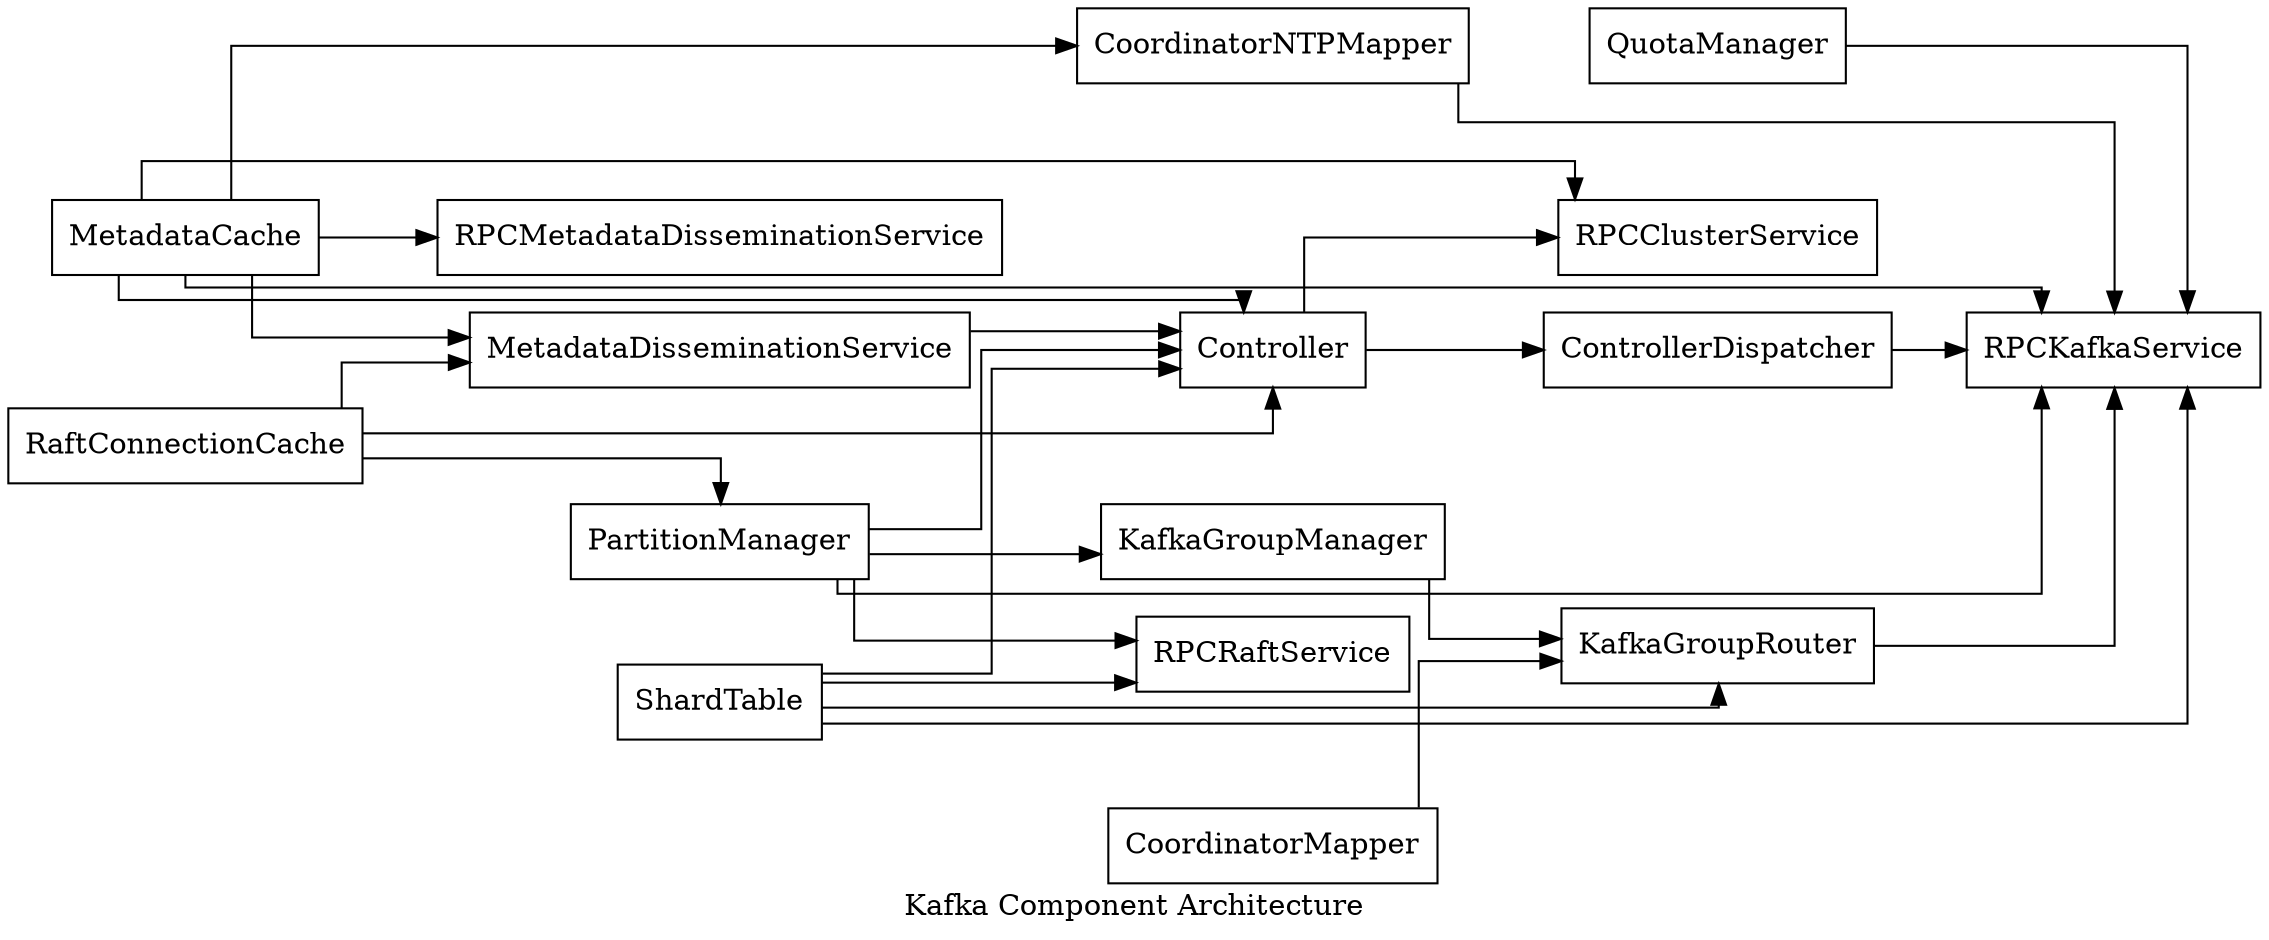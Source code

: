 digraph kafka {
    label = "Kafka Component Architecture";
    node [shape="box"];
    concentrate = true;
    splines = ortho;
    rankdir = LR;
    CoordinatorMapper -> KafkaGroupRouter;
    MetadataCache -> CoordinatorNTPMapper;
    CoordinatorNTPMapper -> RPCKafkaService;
    KafkaGroupRouter -> RPCKafkaService;
    KafkaGroupManager -> KafkaGroupRouter;
    ShardTable -> KafkaGroupRouter;
    PartitionManager -> KafkaGroupManager;
    RaftConnectionCache -> MetadataDisseminationService;
    MetadataCache -> MetadataDisseminationService;
    MetadataCache -> RPCMetadataDisseminationService;
    MetadataCache -> RPCKafkaService;
    MetadataCache -> RPCClusterService;
    MetadataCache -> Controller;
    MetadataDisseminationService -> Controller;
    Controller -> ControllerDispatcher;
    Controller -> RPCClusterService;
    ControllerDispatcher -> RPCKafkaService;
    PartitionManager -> Controller;
    PartitionManager -> RPCRaftService;
    ShardTable -> Controller;
    ShardTable -> RPCRaftService;
    ShardTable -> RPCKafkaService;
    RaftConnectionCache -> Controller;
    QuotaManager -> RPCKafkaService;
    RaftConnectionCache -> PartitionManager;
    PartitionManager -> RPCKafkaService;
}
